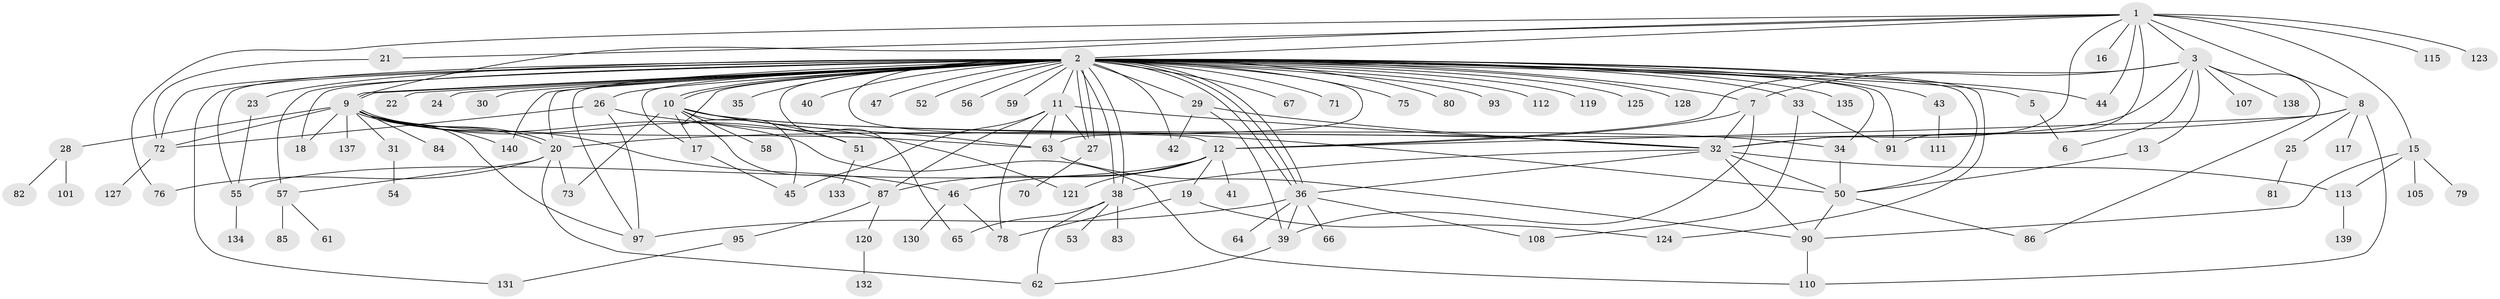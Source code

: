 // original degree distribution, {13: 0.006993006993006993, 45: 0.006993006993006993, 6: 0.02097902097902098, 5: 0.055944055944055944, 2: 0.25874125874125875, 7: 0.04195804195804196, 18: 0.006993006993006993, 9: 0.006993006993006993, 23: 0.006993006993006993, 4: 0.055944055944055944, 1: 0.36363636363636365, 3: 0.15384615384615385, 10: 0.006993006993006993, 8: 0.006993006993006993}
// Generated by graph-tools (version 1.1) at 2025/41/03/06/25 10:41:52]
// undirected, 110 vertices, 182 edges
graph export_dot {
graph [start="1"]
  node [color=gray90,style=filled];
  1 [super="+74"];
  2 [super="+14"];
  3 [super="+4"];
  5;
  6;
  7;
  8 [super="+89"];
  9 [super="+102"];
  10 [super="+100"];
  11 [super="+143"];
  12 [super="+37"];
  13;
  15 [super="+48"];
  16;
  17;
  18;
  19 [super="+88"];
  20 [super="+60"];
  21;
  22;
  23;
  24;
  25;
  26 [super="+122"];
  27 [super="+77"];
  28;
  29;
  30;
  31;
  32 [super="+103"];
  33;
  34 [super="+99"];
  35;
  36 [super="+98"];
  38 [super="+114"];
  39 [super="+68"];
  40;
  41;
  42;
  43;
  44;
  45 [super="+96"];
  46 [super="+49"];
  47 [super="+142"];
  50 [super="+94"];
  51 [super="+126"];
  52;
  53;
  54 [super="+69"];
  55 [super="+104"];
  56;
  57;
  58;
  59;
  61;
  62;
  63 [super="+129"];
  64;
  65;
  66;
  67;
  70;
  71 [super="+92"];
  72 [super="+109"];
  73;
  75;
  76;
  78;
  79;
  80 [super="+118"];
  81;
  82;
  83;
  84;
  85;
  86;
  87;
  90 [super="+106"];
  91;
  93;
  95;
  97 [super="+116"];
  101;
  105;
  107 [super="+136"];
  108;
  110;
  111;
  112;
  113;
  115;
  117;
  119;
  120;
  121;
  123;
  124;
  125;
  127;
  128;
  130;
  131;
  132;
  133;
  134;
  135 [super="+141"];
  137;
  138;
  139;
  140;
  1 -- 2;
  1 -- 3;
  1 -- 8;
  1 -- 9;
  1 -- 15;
  1 -- 16;
  1 -- 21;
  1 -- 44;
  1 -- 76;
  1 -- 91;
  1 -- 115;
  1 -- 123;
  1 -- 32;
  2 -- 5;
  2 -- 9;
  2 -- 9;
  2 -- 10;
  2 -- 10;
  2 -- 11;
  2 -- 18;
  2 -- 20 [weight=2];
  2 -- 22;
  2 -- 23 [weight=2];
  2 -- 24;
  2 -- 27 [weight=2];
  2 -- 27;
  2 -- 29;
  2 -- 35;
  2 -- 36;
  2 -- 36;
  2 -- 36;
  2 -- 38 [weight=2];
  2 -- 38;
  2 -- 42;
  2 -- 43;
  2 -- 44;
  2 -- 51;
  2 -- 52;
  2 -- 57 [weight=2];
  2 -- 59;
  2 -- 65;
  2 -- 71;
  2 -- 75;
  2 -- 80;
  2 -- 112;
  2 -- 119;
  2 -- 124;
  2 -- 131;
  2 -- 135;
  2 -- 140 [weight=2];
  2 -- 128;
  2 -- 67;
  2 -- 7;
  2 -- 72;
  2 -- 17;
  2 -- 26;
  2 -- 91;
  2 -- 93;
  2 -- 30;
  2 -- 33;
  2 -- 34;
  2 -- 40;
  2 -- 47;
  2 -- 50;
  2 -- 56;
  2 -- 125;
  2 -- 12;
  2 -- 97;
  2 -- 55;
  2 -- 63;
  3 -- 6;
  3 -- 7;
  3 -- 13;
  3 -- 86;
  3 -- 32;
  3 -- 138;
  3 -- 107;
  3 -- 12;
  5 -- 6;
  7 -- 12;
  7 -- 32;
  7 -- 39;
  8 -- 25;
  8 -- 110;
  8 -- 117;
  8 -- 12;
  8 -- 20 [weight=2];
  9 -- 18;
  9 -- 20 [weight=2];
  9 -- 20;
  9 -- 28;
  9 -- 31;
  9 -- 84;
  9 -- 97;
  9 -- 137;
  9 -- 140;
  9 -- 72;
  9 -- 110;
  9 -- 46;
  9 -- 51;
  9 -- 63;
  10 -- 45;
  10 -- 58;
  10 -- 63;
  10 -- 73;
  10 -- 87;
  10 -- 17;
  10 -- 121;
  10 -- 32;
  10 -- 34;
  11 -- 27;
  11 -- 45;
  11 -- 63;
  11 -- 78;
  11 -- 87;
  11 -- 32;
  12 -- 19;
  12 -- 41;
  12 -- 46;
  12 -- 87;
  12 -- 121;
  12 -- 55;
  13 -- 50;
  15 -- 105;
  15 -- 113;
  15 -- 90;
  15 -- 79;
  17 -- 45;
  19 -- 124;
  19 -- 78;
  20 -- 57;
  20 -- 76;
  20 -- 73;
  20 -- 62;
  21 -- 72;
  23 -- 55;
  25 -- 81;
  26 -- 50;
  26 -- 97;
  26 -- 72;
  27 -- 70;
  28 -- 82;
  28 -- 101;
  29 -- 32;
  29 -- 39;
  29 -- 42;
  31 -- 54;
  32 -- 36;
  32 -- 113;
  32 -- 50;
  32 -- 38;
  32 -- 90;
  33 -- 91;
  33 -- 108;
  34 -- 50;
  36 -- 64;
  36 -- 66;
  36 -- 108;
  36 -- 97;
  36 -- 39;
  38 -- 53;
  38 -- 62;
  38 -- 65;
  38 -- 83;
  39 -- 62;
  43 -- 111;
  46 -- 130;
  46 -- 78;
  50 -- 86;
  50 -- 90;
  51 -- 133;
  55 -- 134;
  57 -- 61;
  57 -- 85;
  63 -- 90;
  72 -- 127;
  87 -- 95;
  87 -- 120;
  90 -- 110;
  95 -- 131;
  113 -- 139;
  120 -- 132;
}
